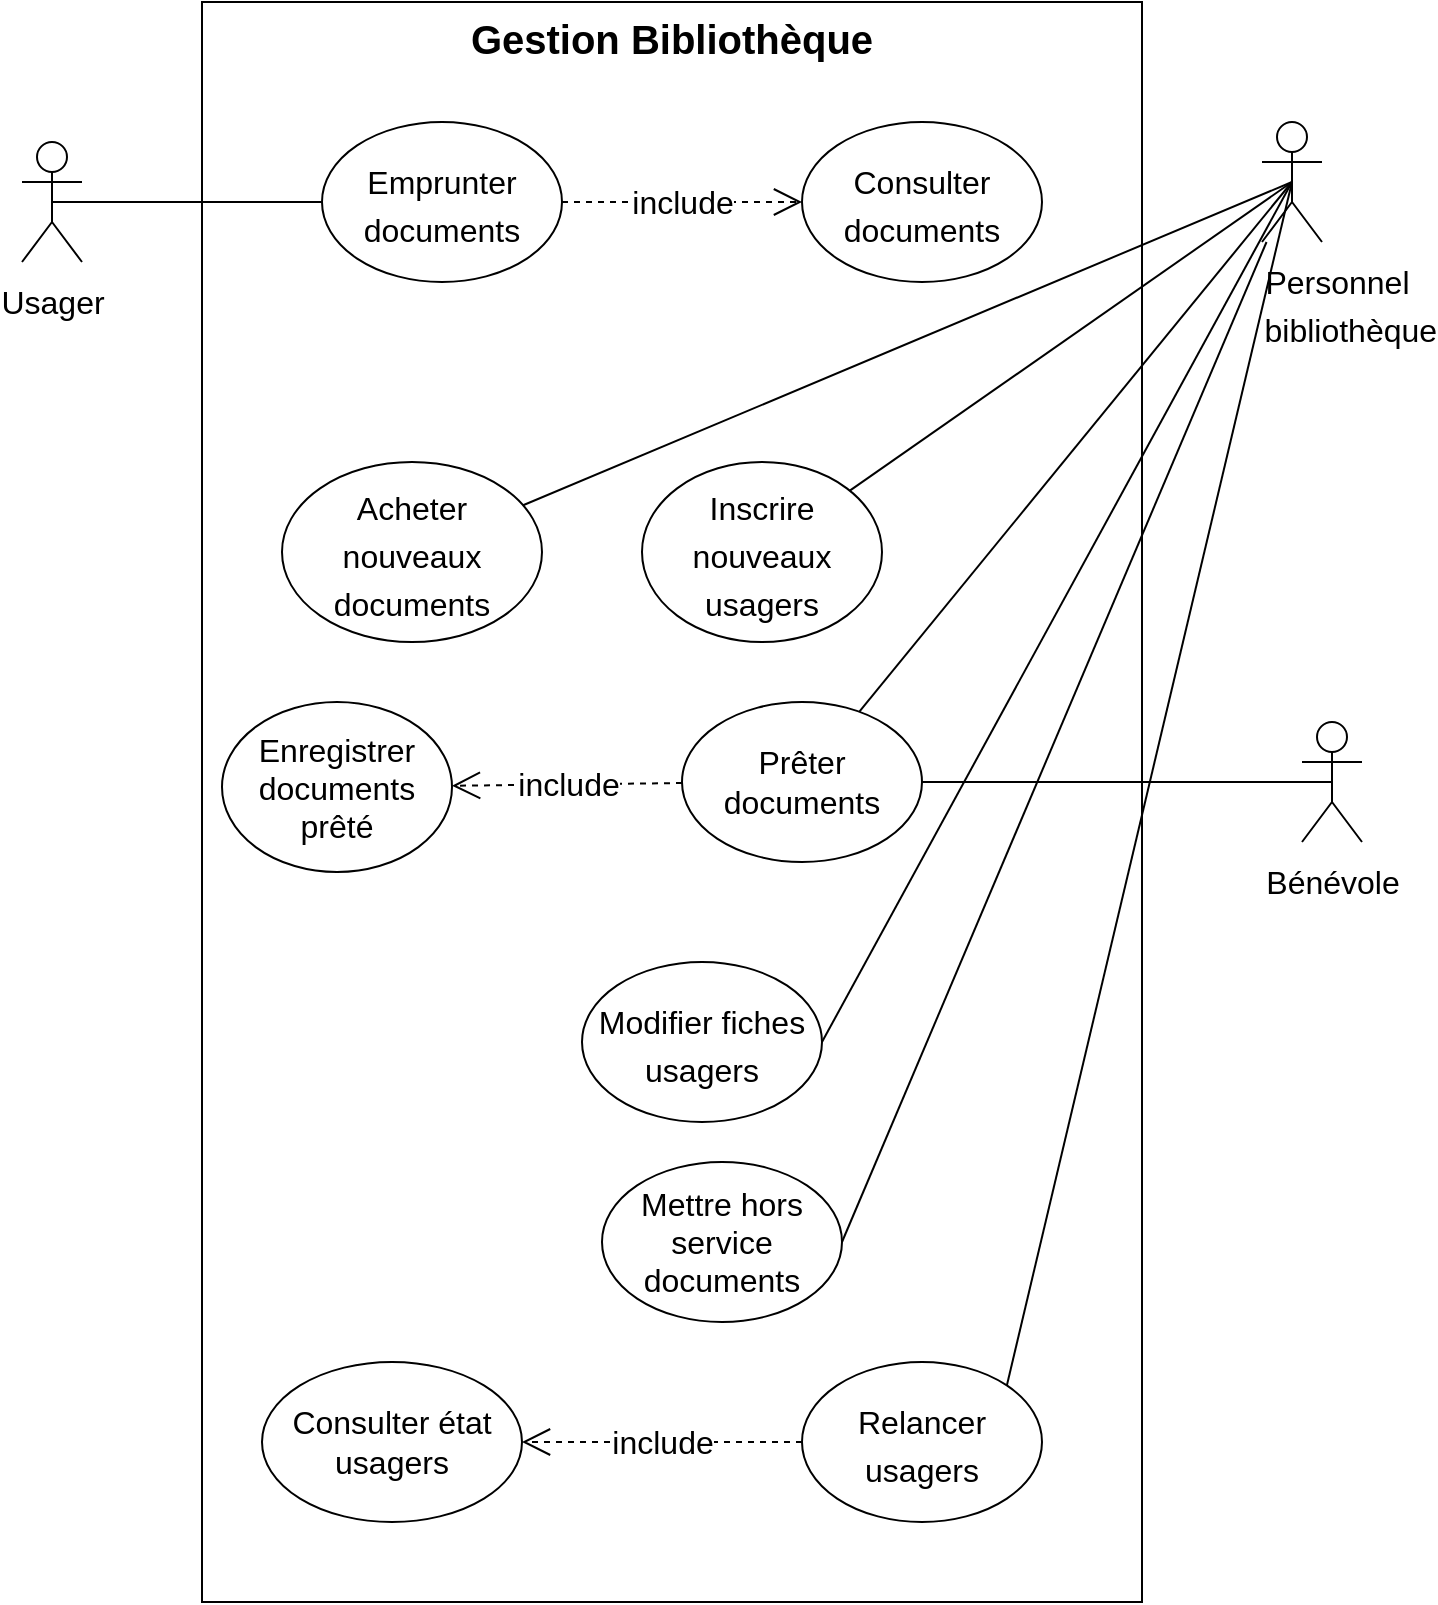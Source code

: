 <mxfile version="15.9.6" type="device"><diagram id="OHpG6m8NHWCoJrdF1ptG" name="Page-1"><mxGraphModel dx="1421" dy="799" grid="1" gridSize="10" guides="1" tooltips="1" connect="1" arrows="1" fold="1" page="1" pageScale="1" pageWidth="827" pageHeight="1169" math="0" shadow="0"><root><mxCell id="0"/><mxCell id="1" parent="0"/><mxCell id="3H69x3JlhHG_i3iZv9lx-1" value="Gestion Bibliothèque" style="whiteSpace=wrap;html=1;verticalAlign=top;fontStyle=1;fontSize=20;" parent="1" vertex="1"><mxGeometry x="150" y="100" width="470" height="800" as="geometry"/></mxCell><mxCell id="3H69x3JlhHG_i3iZv9lx-2" value="&lt;font style=&quot;font-size: 16px&quot;&gt;Usager&lt;/font&gt;" style="shape=umlActor;verticalLabelPosition=bottom;verticalAlign=top;html=1;outlineConnect=0;fontSize=20;" parent="1" vertex="1"><mxGeometry x="60" y="170" width="30" height="60" as="geometry"/></mxCell><mxCell id="3H69x3JlhHG_i3iZv9lx-3" value="&lt;font style=&quot;font-size: 16px&quot;&gt;&amp;nbsp; &amp;nbsp; &amp;nbsp; &amp;nbsp; &amp;nbsp; &amp;nbsp;Personnel&amp;nbsp;&lt;br&gt;&amp;nbsp; &amp;nbsp; &amp;nbsp; &amp;nbsp; &amp;nbsp; &amp;nbsp; &amp;nbsp;bibliothèque&lt;/font&gt;" style="shape=umlActor;verticalLabelPosition=bottom;verticalAlign=top;html=1;outlineConnect=0;fontSize=20;" parent="1" vertex="1"><mxGeometry x="680" y="160" width="30" height="60" as="geometry"/></mxCell><mxCell id="3H69x3JlhHG_i3iZv9lx-4" value="&lt;font style=&quot;font-size: 16px&quot;&gt;Bénévole&lt;/font&gt;" style="shape=umlActor;verticalLabelPosition=bottom;verticalAlign=top;html=1;outlineConnect=0;fontSize=20;" parent="1" vertex="1"><mxGeometry x="700" y="460" width="30" height="60" as="geometry"/></mxCell><mxCell id="3H69x3JlhHG_i3iZv9lx-5" value="&lt;font style=&quot;font-size: 16px&quot;&gt;Consulter documents&lt;/font&gt;" style="ellipse;whiteSpace=wrap;html=1;fontSize=20;" parent="1" vertex="1"><mxGeometry x="450" y="160" width="120" height="80" as="geometry"/></mxCell><mxCell id="3H69x3JlhHG_i3iZv9lx-6" value="&lt;font style=&quot;font-size: 16px&quot;&gt;Emprunter documents&lt;/font&gt;" style="ellipse;whiteSpace=wrap;html=1;fontSize=20;" parent="1" vertex="1"><mxGeometry x="210" y="160" width="120" height="80" as="geometry"/></mxCell><mxCell id="3H69x3JlhHG_i3iZv9lx-7" value="&lt;font style=&quot;font-size: 16px&quot;&gt;Acheter nouveaux documents&lt;/font&gt;" style="ellipse;whiteSpace=wrap;html=1;fontSize=20;" parent="1" vertex="1"><mxGeometry x="190" y="330" width="130" height="90" as="geometry"/></mxCell><mxCell id="3H69x3JlhHG_i3iZv9lx-8" value="&lt;font style=&quot;font-size: 16px&quot;&gt;Inscrire nouveaux usagers&lt;/font&gt;" style="ellipse;whiteSpace=wrap;html=1;fontSize=20;" parent="1" vertex="1"><mxGeometry x="370" y="330" width="120" height="90" as="geometry"/></mxCell><mxCell id="3H69x3JlhHG_i3iZv9lx-9" value="&lt;font style=&quot;font-size: 16px&quot;&gt;Modifier fiches usagers&lt;/font&gt;" style="ellipse;whiteSpace=wrap;html=1;fontSize=20;" parent="1" vertex="1"><mxGeometry x="340" y="580" width="120" height="80" as="geometry"/></mxCell><mxCell id="3H69x3JlhHG_i3iZv9lx-10" value="&lt;font style=&quot;font-size: 16px&quot;&gt;Relancer usagers&lt;/font&gt;" style="ellipse;whiteSpace=wrap;html=1;fontSize=20;" parent="1" vertex="1"><mxGeometry x="450" y="780" width="120" height="80" as="geometry"/></mxCell><mxCell id="3H69x3JlhHG_i3iZv9lx-20" value="" style="endArrow=none;html=1;rounded=0;fontSize=20;entryX=0.5;entryY=0.5;entryDx=0;entryDy=0;entryPerimeter=0;" parent="1" source="3H69x3JlhHG_i3iZv9lx-7" target="3H69x3JlhHG_i3iZv9lx-3" edge="1"><mxGeometry width="50" height="50" relative="1" as="geometry"><mxPoint x="390" y="400" as="sourcePoint"/><mxPoint x="440" y="350" as="targetPoint"/></mxGeometry></mxCell><mxCell id="3H69x3JlhHG_i3iZv9lx-21" value="" style="endArrow=none;html=1;rounded=0;fontSize=20;exitX=0.5;exitY=0.5;exitDx=0;exitDy=0;exitPerimeter=0;" parent="1" source="3H69x3JlhHG_i3iZv9lx-3" target="3H69x3JlhHG_i3iZv9lx-8" edge="1"><mxGeometry width="50" height="50" relative="1" as="geometry"><mxPoint x="390" y="400" as="sourcePoint"/><mxPoint x="440" y="350" as="targetPoint"/></mxGeometry></mxCell><mxCell id="NGhZcJiRvI4xOklrxy-l-1" value="" style="endArrow=none;html=1;rounded=0;exitX=1;exitY=0.5;exitDx=0;exitDy=0;" edge="1" parent="1" source="3H69x3JlhHG_i3iZv9lx-9"><mxGeometry width="50" height="50" relative="1" as="geometry"><mxPoint x="390" y="440" as="sourcePoint"/><mxPoint x="695" y="190" as="targetPoint"/></mxGeometry></mxCell><mxCell id="NGhZcJiRvI4xOklrxy-l-3" value="&lt;div&gt;&lt;font style=&quot;font-size: 16px&quot;&gt;Prêter documents&lt;/font&gt;&lt;/div&gt;" style="ellipse;whiteSpace=wrap;html=1;" vertex="1" parent="1"><mxGeometry x="390" y="450" width="120" height="80" as="geometry"/></mxCell><mxCell id="NGhZcJiRvI4xOklrxy-l-4" value="" style="endArrow=none;html=1;rounded=0;fontSize=20;entryX=0.5;entryY=0.5;entryDx=0;entryDy=0;entryPerimeter=0;" edge="1" parent="1" source="NGhZcJiRvI4xOklrxy-l-3" target="3H69x3JlhHG_i3iZv9lx-4"><mxGeometry width="50" height="50" relative="1" as="geometry"><mxPoint x="390" y="560" as="sourcePoint"/><mxPoint x="440" y="510" as="targetPoint"/></mxGeometry></mxCell><mxCell id="NGhZcJiRvI4xOklrxy-l-9" value="Mettre hors service documents" style="ellipse;whiteSpace=wrap;html=1;fontSize=16;" vertex="1" parent="1"><mxGeometry x="350" y="680" width="120" height="80" as="geometry"/></mxCell><mxCell id="NGhZcJiRvI4xOklrxy-l-10" value="" style="endArrow=none;html=1;rounded=0;fontSize=16;exitX=1;exitY=0.5;exitDx=0;exitDy=0;" edge="1" parent="1" source="NGhZcJiRvI4xOklrxy-l-9" target="3H69x3JlhHG_i3iZv9lx-3"><mxGeometry width="50" height="50" relative="1" as="geometry"><mxPoint x="390" y="610" as="sourcePoint"/><mxPoint x="440" y="560" as="targetPoint"/></mxGeometry></mxCell><mxCell id="NGhZcJiRvI4xOklrxy-l-11" value="Consulter état usagers" style="ellipse;whiteSpace=wrap;html=1;fontSize=16;" vertex="1" parent="1"><mxGeometry x="180" y="780" width="130" height="80" as="geometry"/></mxCell><mxCell id="NGhZcJiRvI4xOklrxy-l-13" value="" style="endArrow=none;html=1;rounded=0;fontSize=16;entryX=0.5;entryY=0.5;entryDx=0;entryDy=0;entryPerimeter=0;" edge="1" parent="1" source="NGhZcJiRvI4xOklrxy-l-3" target="3H69x3JlhHG_i3iZv9lx-3"><mxGeometry width="50" height="50" relative="1" as="geometry"><mxPoint x="390" y="490" as="sourcePoint"/><mxPoint x="440" y="440" as="targetPoint"/></mxGeometry></mxCell><mxCell id="NGhZcJiRvI4xOklrxy-l-14" value="" style="endArrow=none;html=1;rounded=0;fontSize=16;exitX=1;exitY=0;exitDx=0;exitDy=0;entryX=0.5;entryY=0.5;entryDx=0;entryDy=0;entryPerimeter=0;" edge="1" parent="1" source="3H69x3JlhHG_i3iZv9lx-10" target="3H69x3JlhHG_i3iZv9lx-3"><mxGeometry width="50" height="50" relative="1" as="geometry"><mxPoint x="390" y="650" as="sourcePoint"/><mxPoint x="440" y="600" as="targetPoint"/></mxGeometry></mxCell><object label="include" id="NGhZcJiRvI4xOklrxy-l-16"><mxCell style="endArrow=open;endSize=12;dashed=1;html=1;rounded=0;fontSize=16;exitX=1;exitY=0.5;exitDx=0;exitDy=0;entryX=0;entryY=0.5;entryDx=0;entryDy=0;" edge="1" parent="1" source="3H69x3JlhHG_i3iZv9lx-6" target="3H69x3JlhHG_i3iZv9lx-5"><mxGeometry width="160" relative="1" as="geometry"><mxPoint x="350" y="200" as="sourcePoint"/><mxPoint x="430" y="200" as="targetPoint"/></mxGeometry></mxCell></object><mxCell id="NGhZcJiRvI4xOklrxy-l-18" value="" style="endArrow=none;html=1;rounded=0;fontSize=16;entryX=0;entryY=0.5;entryDx=0;entryDy=0;exitX=0.5;exitY=0.5;exitDx=0;exitDy=0;exitPerimeter=0;" edge="1" parent="1" source="3H69x3JlhHG_i3iZv9lx-2" target="3H69x3JlhHG_i3iZv9lx-6"><mxGeometry width="50" height="50" relative="1" as="geometry"><mxPoint x="390" y="530" as="sourcePoint"/><mxPoint x="440" y="480" as="targetPoint"/></mxGeometry></mxCell><mxCell id="NGhZcJiRvI4xOklrxy-l-19" value="include" style="endArrow=open;endSize=12;dashed=1;html=1;rounded=0;fontSize=16;exitX=0;exitY=0.5;exitDx=0;exitDy=0;" edge="1" parent="1" source="3H69x3JlhHG_i3iZv9lx-10" target="NGhZcJiRvI4xOklrxy-l-11"><mxGeometry width="160" relative="1" as="geometry"><mxPoint x="330" y="660" as="sourcePoint"/><mxPoint x="490" y="660" as="targetPoint"/></mxGeometry></mxCell><mxCell id="NGhZcJiRvI4xOklrxy-l-20" value="Enregistrer documents prêté" style="ellipse;whiteSpace=wrap;html=1;fontSize=16;" vertex="1" parent="1"><mxGeometry x="160" y="450" width="115" height="85" as="geometry"/></mxCell><mxCell id="NGhZcJiRvI4xOklrxy-l-21" value="include" style="endArrow=open;endSize=12;dashed=1;html=1;rounded=0;fontSize=16;" edge="1" parent="1" source="NGhZcJiRvI4xOklrxy-l-3" target="NGhZcJiRvI4xOklrxy-l-20"><mxGeometry width="160" relative="1" as="geometry"><mxPoint x="330" y="480" as="sourcePoint"/><mxPoint x="490" y="480" as="targetPoint"/></mxGeometry></mxCell></root></mxGraphModel></diagram></mxfile>